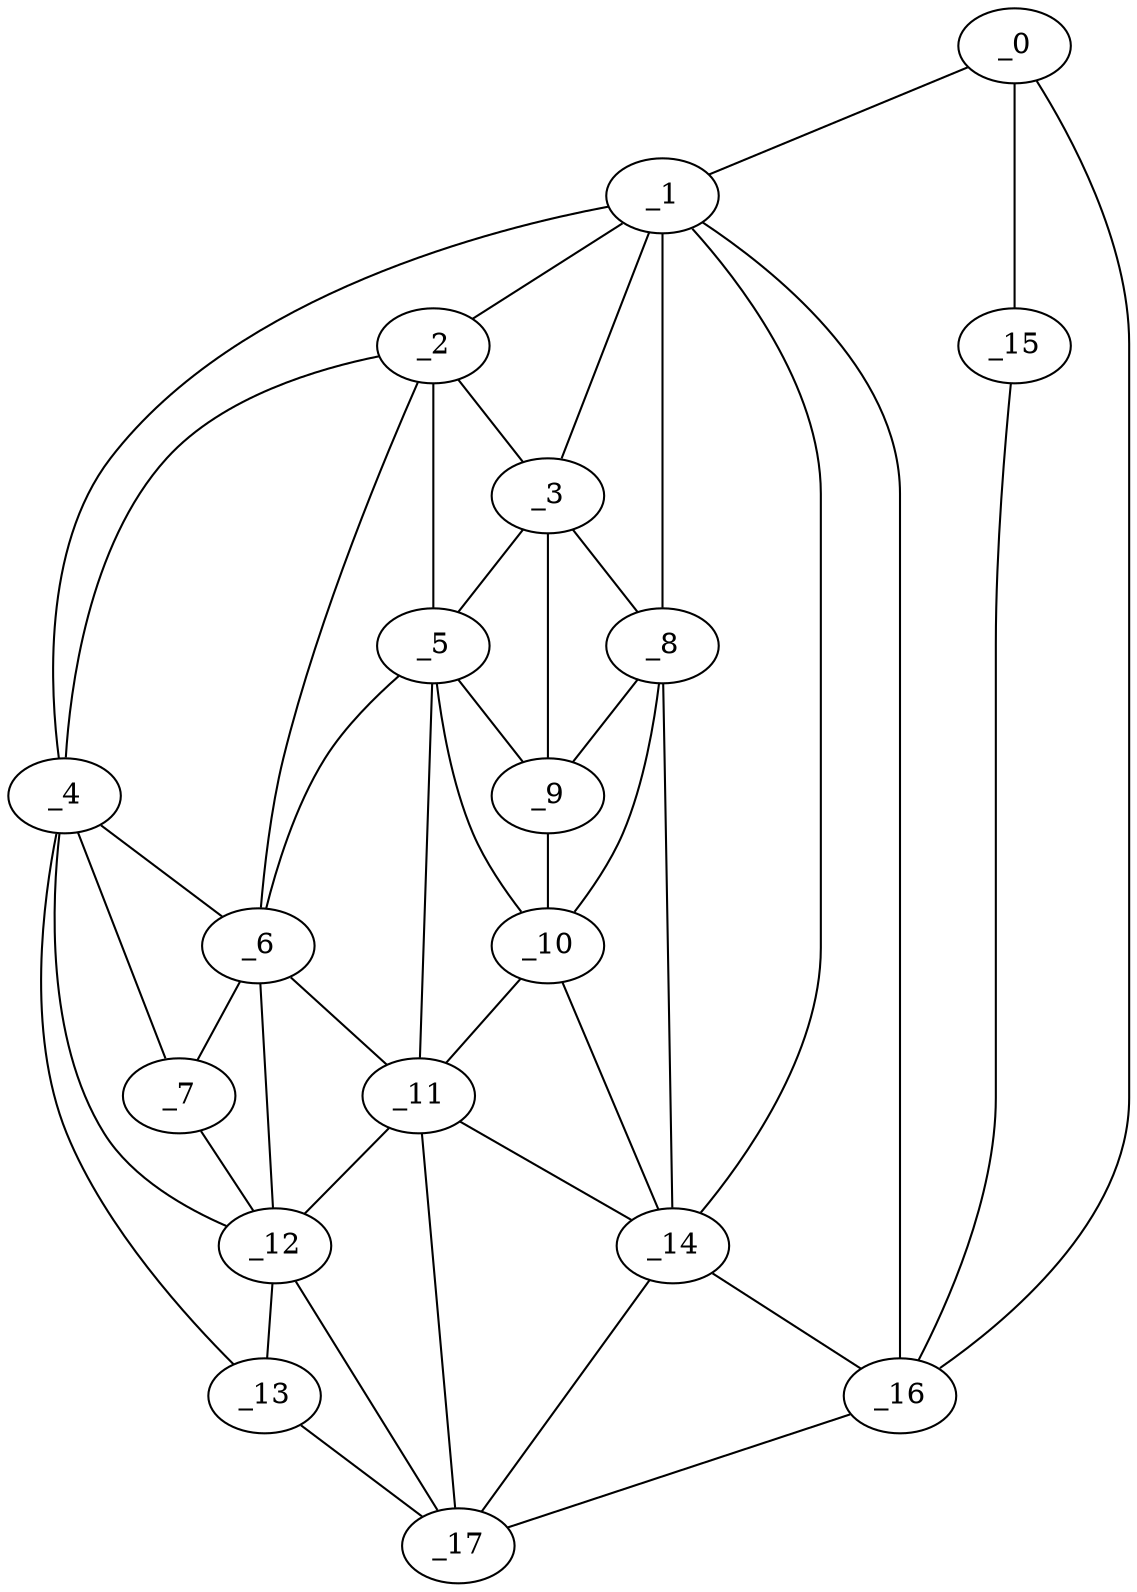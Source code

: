 graph "obj88__220.gxl" {
	_0	 [x=48,
		y=6];
	_1	 [x=49,
		y=68];
	_0 -- _1	 [valence=1];
	_15	 [x=85,
		y=7];
	_0 -- _15	 [valence=1];
	_16	 [x=88,
		y=51];
	_0 -- _16	 [valence=1];
	_2	 [x=56,
		y=83];
	_1 -- _2	 [valence=2];
	_3	 [x=58,
		y=79];
	_1 -- _3	 [valence=1];
	_4	 [x=61,
		y=107];
	_1 -- _4	 [valence=1];
	_8	 [x=64,
		y=73];
	_1 -- _8	 [valence=2];
	_14	 [x=78,
		y=67];
	_1 -- _14	 [valence=2];
	_1 -- _16	 [valence=2];
	_2 -- _3	 [valence=1];
	_2 -- _4	 [valence=1];
	_5	 [x=62,
		y=84];
	_2 -- _5	 [valence=1];
	_6	 [x=62,
		y=96];
	_2 -- _6	 [valence=2];
	_3 -- _5	 [valence=2];
	_3 -- _8	 [valence=2];
	_9	 [x=64,
		y=77];
	_3 -- _9	 [valence=1];
	_4 -- _6	 [valence=1];
	_7	 [x=63,
		y=101];
	_4 -- _7	 [valence=2];
	_12	 [x=73,
		y=103];
	_4 -- _12	 [valence=2];
	_13	 [x=73,
		y=111];
	_4 -- _13	 [valence=1];
	_5 -- _6	 [valence=2];
	_5 -- _9	 [valence=2];
	_10	 [x=73,
		y=82];
	_5 -- _10	 [valence=1];
	_11	 [x=73,
		y=88];
	_5 -- _11	 [valence=2];
	_6 -- _7	 [valence=2];
	_6 -- _11	 [valence=1];
	_6 -- _12	 [valence=2];
	_7 -- _12	 [valence=1];
	_8 -- _9	 [valence=1];
	_8 -- _10	 [valence=2];
	_8 -- _14	 [valence=2];
	_9 -- _10	 [valence=2];
	_10 -- _11	 [valence=2];
	_10 -- _14	 [valence=2];
	_11 -- _12	 [valence=1];
	_11 -- _14	 [valence=2];
	_17	 [x=90,
		y=116];
	_11 -- _17	 [valence=2];
	_12 -- _13	 [valence=2];
	_12 -- _17	 [valence=2];
	_13 -- _17	 [valence=1];
	_14 -- _16	 [valence=1];
	_14 -- _17	 [valence=1];
	_15 -- _16	 [valence=1];
	_16 -- _17	 [valence=1];
}
